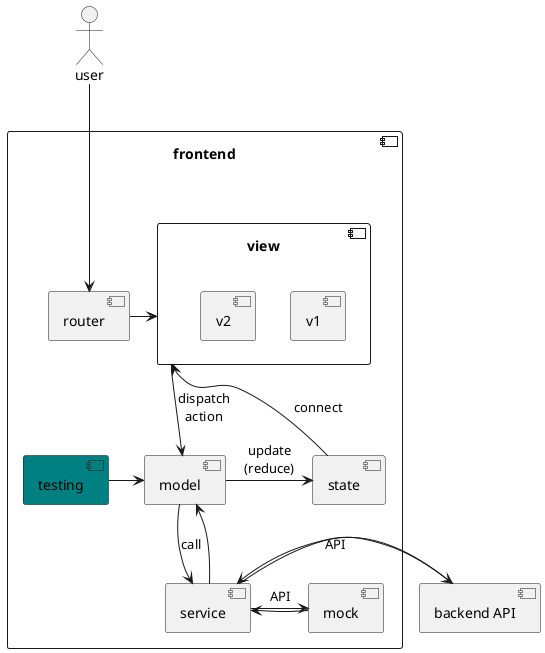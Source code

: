 @startuml

actor user
component "backend API" as backend

component "frontend\n" {
    component router
    component view { 
        [v1]
        [v2]
    }
    component model
    component state
    component service
    component mock

    router -left-> view
    view -down-> model : dispatch\naction
    state -up-> view : connect
    model -right-> state : update\n(reduce)
    model -down-> service : call
    service -up-> model
    service -right-> backend : API
    backend -left-> service
    
    service -right-> mock : API
    mock -left-> service
    
    component testing#teal
    
    testing -right-> model
}

user -down-> router


@enduml